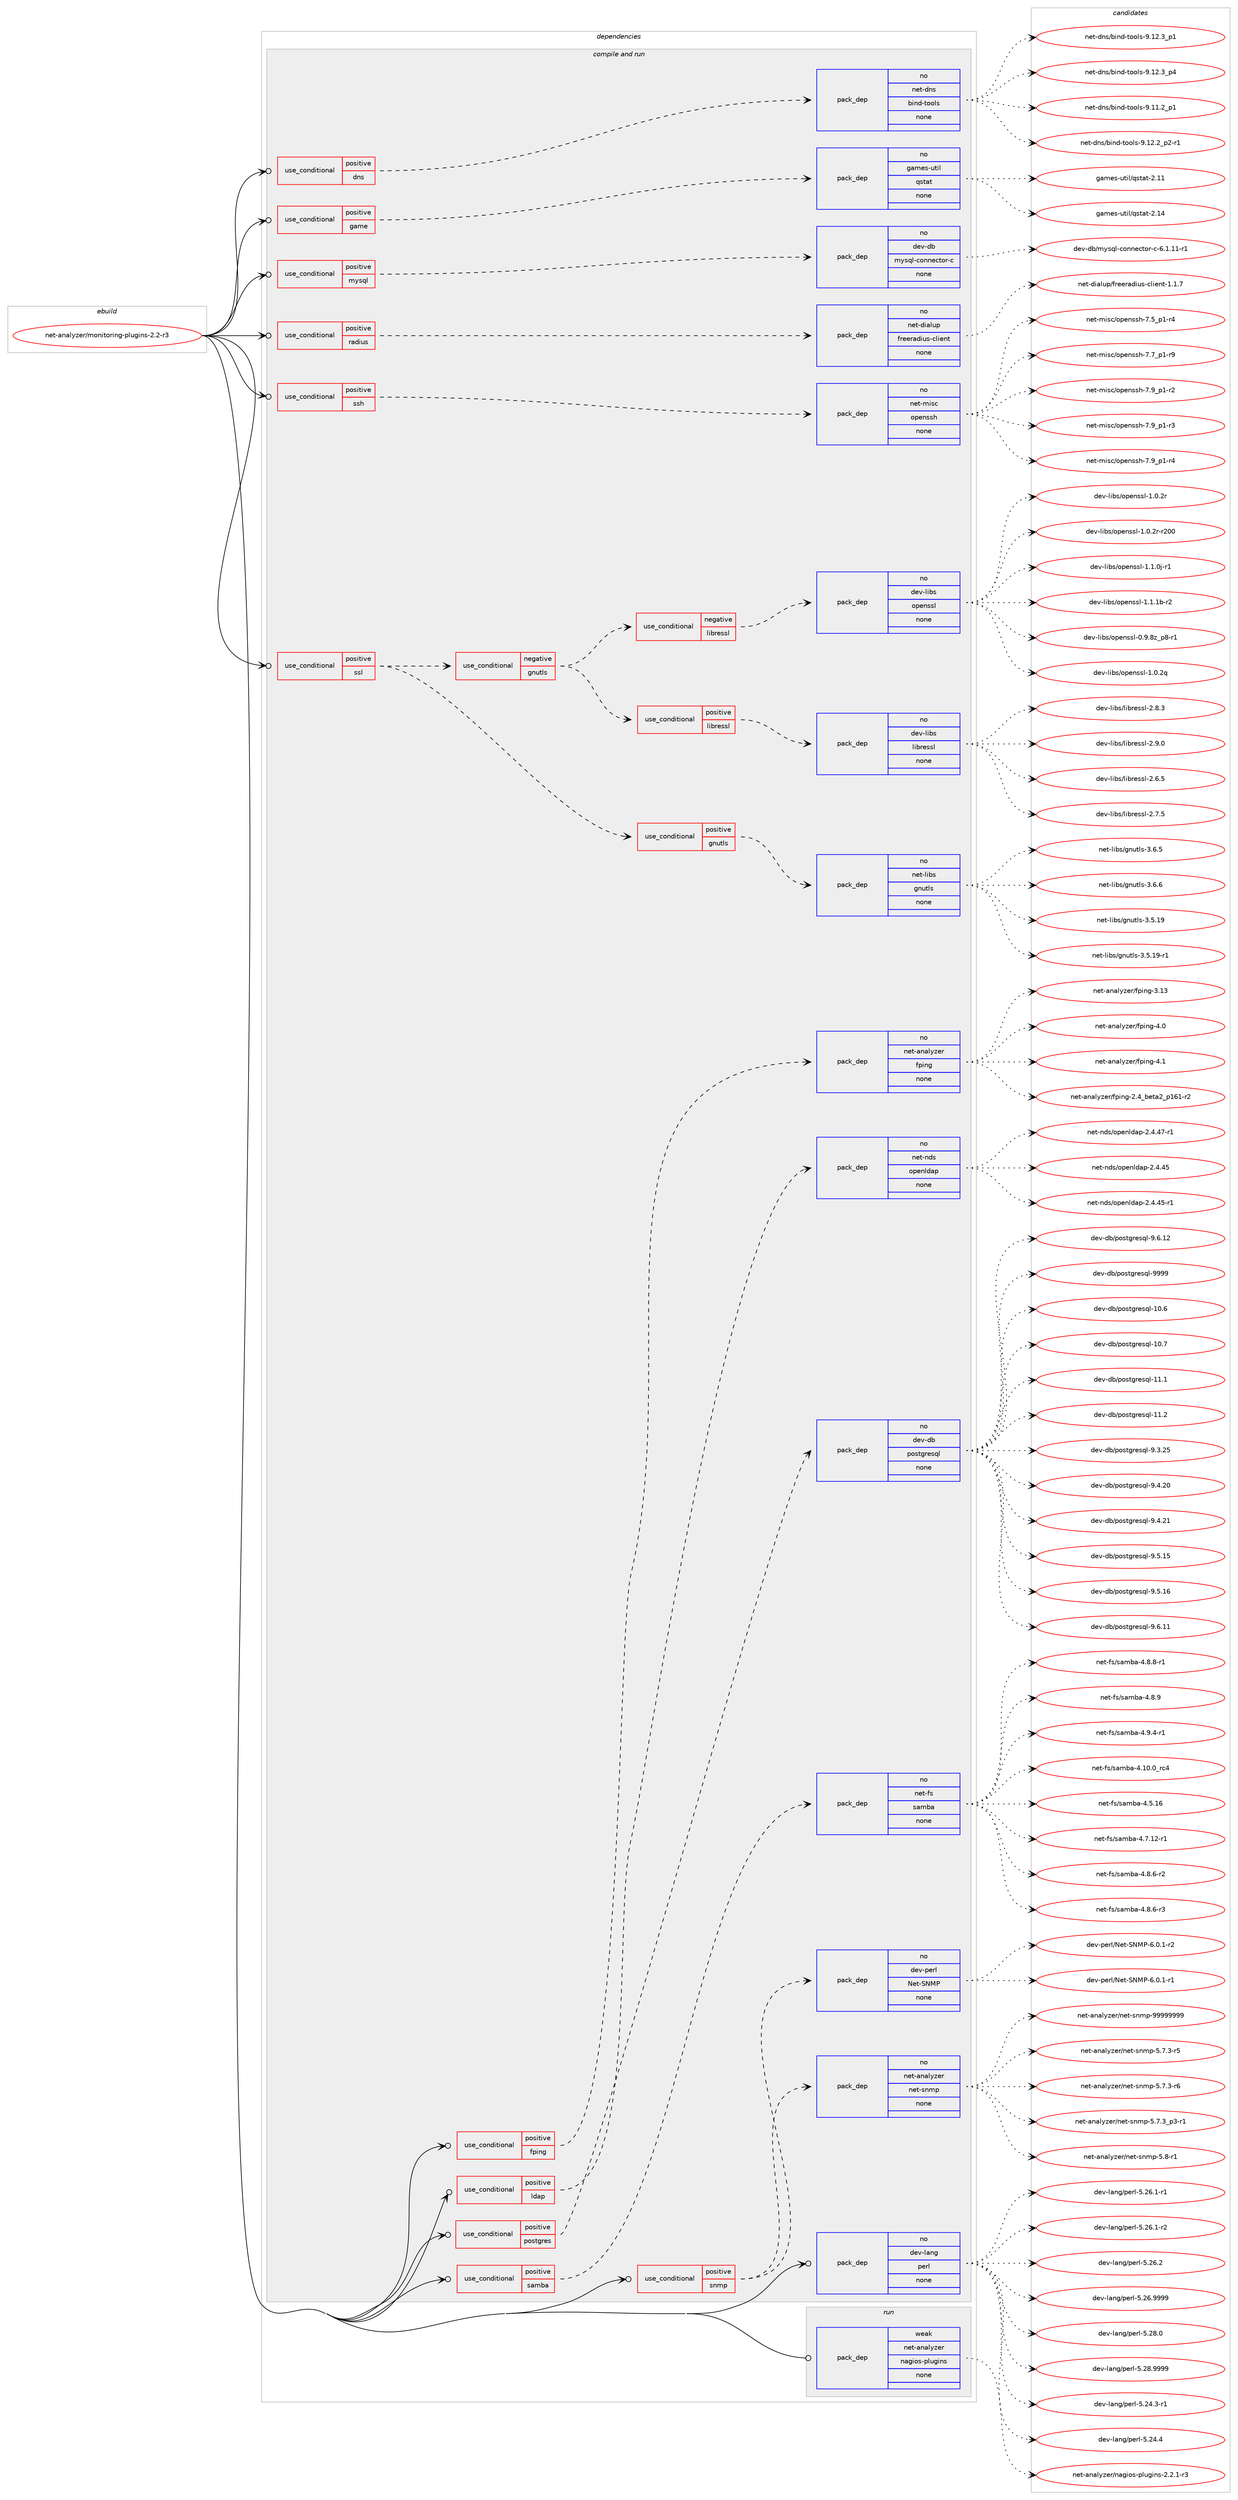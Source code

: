 digraph prolog {

# *************
# Graph options
# *************

newrank=true;
concentrate=true;
compound=true;
graph [rankdir=LR,fontname=Helvetica,fontsize=10,ranksep=1.5];#, ranksep=2.5, nodesep=0.2];
edge  [arrowhead=vee];
node  [fontname=Helvetica,fontsize=10];

# **********
# The ebuild
# **********

subgraph cluster_leftcol {
color=gray;
rank=same;
label=<<i>ebuild</i>>;
id [label="net-analyzer/monitoring-plugins-2.2-r3", color=red, width=4, href="../net-analyzer/monitoring-plugins-2.2-r3.svg"];
}

# ****************
# The dependencies
# ****************

subgraph cluster_midcol {
color=gray;
label=<<i>dependencies</i>>;
subgraph cluster_compile {
fillcolor="#eeeeee";
style=filled;
label=<<i>compile</i>>;
}
subgraph cluster_compileandrun {
fillcolor="#eeeeee";
style=filled;
label=<<i>compile and run</i>>;
subgraph cond441993 {
dependency1644341 [label=<<TABLE BORDER="0" CELLBORDER="1" CELLSPACING="0" CELLPADDING="4"><TR><TD ROWSPAN="3" CELLPADDING="10">use_conditional</TD></TR><TR><TD>positive</TD></TR><TR><TD>dns</TD></TR></TABLE>>, shape=none, color=red];
subgraph pack1175785 {
dependency1644342 [label=<<TABLE BORDER="0" CELLBORDER="1" CELLSPACING="0" CELLPADDING="4" WIDTH="220"><TR><TD ROWSPAN="6" CELLPADDING="30">pack_dep</TD></TR><TR><TD WIDTH="110">no</TD></TR><TR><TD>net-dns</TD></TR><TR><TD>bind-tools</TD></TR><TR><TD>none</TD></TR><TR><TD></TD></TR></TABLE>>, shape=none, color=blue];
}
dependency1644341:e -> dependency1644342:w [weight=20,style="dashed",arrowhead="vee"];
}
id:e -> dependency1644341:w [weight=20,style="solid",arrowhead="odotvee"];
subgraph cond441994 {
dependency1644343 [label=<<TABLE BORDER="0" CELLBORDER="1" CELLSPACING="0" CELLPADDING="4"><TR><TD ROWSPAN="3" CELLPADDING="10">use_conditional</TD></TR><TR><TD>positive</TD></TR><TR><TD>fping</TD></TR></TABLE>>, shape=none, color=red];
subgraph pack1175786 {
dependency1644344 [label=<<TABLE BORDER="0" CELLBORDER="1" CELLSPACING="0" CELLPADDING="4" WIDTH="220"><TR><TD ROWSPAN="6" CELLPADDING="30">pack_dep</TD></TR><TR><TD WIDTH="110">no</TD></TR><TR><TD>net-analyzer</TD></TR><TR><TD>fping</TD></TR><TR><TD>none</TD></TR><TR><TD></TD></TR></TABLE>>, shape=none, color=blue];
}
dependency1644343:e -> dependency1644344:w [weight=20,style="dashed",arrowhead="vee"];
}
id:e -> dependency1644343:w [weight=20,style="solid",arrowhead="odotvee"];
subgraph cond441995 {
dependency1644345 [label=<<TABLE BORDER="0" CELLBORDER="1" CELLSPACING="0" CELLPADDING="4"><TR><TD ROWSPAN="3" CELLPADDING="10">use_conditional</TD></TR><TR><TD>positive</TD></TR><TR><TD>game</TD></TR></TABLE>>, shape=none, color=red];
subgraph pack1175787 {
dependency1644346 [label=<<TABLE BORDER="0" CELLBORDER="1" CELLSPACING="0" CELLPADDING="4" WIDTH="220"><TR><TD ROWSPAN="6" CELLPADDING="30">pack_dep</TD></TR><TR><TD WIDTH="110">no</TD></TR><TR><TD>games-util</TD></TR><TR><TD>qstat</TD></TR><TR><TD>none</TD></TR><TR><TD></TD></TR></TABLE>>, shape=none, color=blue];
}
dependency1644345:e -> dependency1644346:w [weight=20,style="dashed",arrowhead="vee"];
}
id:e -> dependency1644345:w [weight=20,style="solid",arrowhead="odotvee"];
subgraph cond441996 {
dependency1644347 [label=<<TABLE BORDER="0" CELLBORDER="1" CELLSPACING="0" CELLPADDING="4"><TR><TD ROWSPAN="3" CELLPADDING="10">use_conditional</TD></TR><TR><TD>positive</TD></TR><TR><TD>ldap</TD></TR></TABLE>>, shape=none, color=red];
subgraph pack1175788 {
dependency1644348 [label=<<TABLE BORDER="0" CELLBORDER="1" CELLSPACING="0" CELLPADDING="4" WIDTH="220"><TR><TD ROWSPAN="6" CELLPADDING="30">pack_dep</TD></TR><TR><TD WIDTH="110">no</TD></TR><TR><TD>net-nds</TD></TR><TR><TD>openldap</TD></TR><TR><TD>none</TD></TR><TR><TD></TD></TR></TABLE>>, shape=none, color=blue];
}
dependency1644347:e -> dependency1644348:w [weight=20,style="dashed",arrowhead="vee"];
}
id:e -> dependency1644347:w [weight=20,style="solid",arrowhead="odotvee"];
subgraph cond441997 {
dependency1644349 [label=<<TABLE BORDER="0" CELLBORDER="1" CELLSPACING="0" CELLPADDING="4"><TR><TD ROWSPAN="3" CELLPADDING="10">use_conditional</TD></TR><TR><TD>positive</TD></TR><TR><TD>mysql</TD></TR></TABLE>>, shape=none, color=red];
subgraph pack1175789 {
dependency1644350 [label=<<TABLE BORDER="0" CELLBORDER="1" CELLSPACING="0" CELLPADDING="4" WIDTH="220"><TR><TD ROWSPAN="6" CELLPADDING="30">pack_dep</TD></TR><TR><TD WIDTH="110">no</TD></TR><TR><TD>dev-db</TD></TR><TR><TD>mysql-connector-c</TD></TR><TR><TD>none</TD></TR><TR><TD></TD></TR></TABLE>>, shape=none, color=blue];
}
dependency1644349:e -> dependency1644350:w [weight=20,style="dashed",arrowhead="vee"];
}
id:e -> dependency1644349:w [weight=20,style="solid",arrowhead="odotvee"];
subgraph cond441998 {
dependency1644351 [label=<<TABLE BORDER="0" CELLBORDER="1" CELLSPACING="0" CELLPADDING="4"><TR><TD ROWSPAN="3" CELLPADDING="10">use_conditional</TD></TR><TR><TD>positive</TD></TR><TR><TD>postgres</TD></TR></TABLE>>, shape=none, color=red];
subgraph pack1175790 {
dependency1644352 [label=<<TABLE BORDER="0" CELLBORDER="1" CELLSPACING="0" CELLPADDING="4" WIDTH="220"><TR><TD ROWSPAN="6" CELLPADDING="30">pack_dep</TD></TR><TR><TD WIDTH="110">no</TD></TR><TR><TD>dev-db</TD></TR><TR><TD>postgresql</TD></TR><TR><TD>none</TD></TR><TR><TD></TD></TR></TABLE>>, shape=none, color=blue];
}
dependency1644351:e -> dependency1644352:w [weight=20,style="dashed",arrowhead="vee"];
}
id:e -> dependency1644351:w [weight=20,style="solid",arrowhead="odotvee"];
subgraph cond441999 {
dependency1644353 [label=<<TABLE BORDER="0" CELLBORDER="1" CELLSPACING="0" CELLPADDING="4"><TR><TD ROWSPAN="3" CELLPADDING="10">use_conditional</TD></TR><TR><TD>positive</TD></TR><TR><TD>radius</TD></TR></TABLE>>, shape=none, color=red];
subgraph pack1175791 {
dependency1644354 [label=<<TABLE BORDER="0" CELLBORDER="1" CELLSPACING="0" CELLPADDING="4" WIDTH="220"><TR><TD ROWSPAN="6" CELLPADDING="30">pack_dep</TD></TR><TR><TD WIDTH="110">no</TD></TR><TR><TD>net-dialup</TD></TR><TR><TD>freeradius-client</TD></TR><TR><TD>none</TD></TR><TR><TD></TD></TR></TABLE>>, shape=none, color=blue];
}
dependency1644353:e -> dependency1644354:w [weight=20,style="dashed",arrowhead="vee"];
}
id:e -> dependency1644353:w [weight=20,style="solid",arrowhead="odotvee"];
subgraph cond442000 {
dependency1644355 [label=<<TABLE BORDER="0" CELLBORDER="1" CELLSPACING="0" CELLPADDING="4"><TR><TD ROWSPAN="3" CELLPADDING="10">use_conditional</TD></TR><TR><TD>positive</TD></TR><TR><TD>samba</TD></TR></TABLE>>, shape=none, color=red];
subgraph pack1175792 {
dependency1644356 [label=<<TABLE BORDER="0" CELLBORDER="1" CELLSPACING="0" CELLPADDING="4" WIDTH="220"><TR><TD ROWSPAN="6" CELLPADDING="30">pack_dep</TD></TR><TR><TD WIDTH="110">no</TD></TR><TR><TD>net-fs</TD></TR><TR><TD>samba</TD></TR><TR><TD>none</TD></TR><TR><TD></TD></TR></TABLE>>, shape=none, color=blue];
}
dependency1644355:e -> dependency1644356:w [weight=20,style="dashed",arrowhead="vee"];
}
id:e -> dependency1644355:w [weight=20,style="solid",arrowhead="odotvee"];
subgraph cond442001 {
dependency1644357 [label=<<TABLE BORDER="0" CELLBORDER="1" CELLSPACING="0" CELLPADDING="4"><TR><TD ROWSPAN="3" CELLPADDING="10">use_conditional</TD></TR><TR><TD>positive</TD></TR><TR><TD>snmp</TD></TR></TABLE>>, shape=none, color=red];
subgraph pack1175793 {
dependency1644358 [label=<<TABLE BORDER="0" CELLBORDER="1" CELLSPACING="0" CELLPADDING="4" WIDTH="220"><TR><TD ROWSPAN="6" CELLPADDING="30">pack_dep</TD></TR><TR><TD WIDTH="110">no</TD></TR><TR><TD>dev-perl</TD></TR><TR><TD>Net-SNMP</TD></TR><TR><TD>none</TD></TR><TR><TD></TD></TR></TABLE>>, shape=none, color=blue];
}
dependency1644357:e -> dependency1644358:w [weight=20,style="dashed",arrowhead="vee"];
subgraph pack1175794 {
dependency1644359 [label=<<TABLE BORDER="0" CELLBORDER="1" CELLSPACING="0" CELLPADDING="4" WIDTH="220"><TR><TD ROWSPAN="6" CELLPADDING="30">pack_dep</TD></TR><TR><TD WIDTH="110">no</TD></TR><TR><TD>net-analyzer</TD></TR><TR><TD>net-snmp</TD></TR><TR><TD>none</TD></TR><TR><TD></TD></TR></TABLE>>, shape=none, color=blue];
}
dependency1644357:e -> dependency1644359:w [weight=20,style="dashed",arrowhead="vee"];
}
id:e -> dependency1644357:w [weight=20,style="solid",arrowhead="odotvee"];
subgraph cond442002 {
dependency1644360 [label=<<TABLE BORDER="0" CELLBORDER="1" CELLSPACING="0" CELLPADDING="4"><TR><TD ROWSPAN="3" CELLPADDING="10">use_conditional</TD></TR><TR><TD>positive</TD></TR><TR><TD>ssh</TD></TR></TABLE>>, shape=none, color=red];
subgraph pack1175795 {
dependency1644361 [label=<<TABLE BORDER="0" CELLBORDER="1" CELLSPACING="0" CELLPADDING="4" WIDTH="220"><TR><TD ROWSPAN="6" CELLPADDING="30">pack_dep</TD></TR><TR><TD WIDTH="110">no</TD></TR><TR><TD>net-misc</TD></TR><TR><TD>openssh</TD></TR><TR><TD>none</TD></TR><TR><TD></TD></TR></TABLE>>, shape=none, color=blue];
}
dependency1644360:e -> dependency1644361:w [weight=20,style="dashed",arrowhead="vee"];
}
id:e -> dependency1644360:w [weight=20,style="solid",arrowhead="odotvee"];
subgraph cond442003 {
dependency1644362 [label=<<TABLE BORDER="0" CELLBORDER="1" CELLSPACING="0" CELLPADDING="4"><TR><TD ROWSPAN="3" CELLPADDING="10">use_conditional</TD></TR><TR><TD>positive</TD></TR><TR><TD>ssl</TD></TR></TABLE>>, shape=none, color=red];
subgraph cond442004 {
dependency1644363 [label=<<TABLE BORDER="0" CELLBORDER="1" CELLSPACING="0" CELLPADDING="4"><TR><TD ROWSPAN="3" CELLPADDING="10">use_conditional</TD></TR><TR><TD>negative</TD></TR><TR><TD>gnutls</TD></TR></TABLE>>, shape=none, color=red];
subgraph cond442005 {
dependency1644364 [label=<<TABLE BORDER="0" CELLBORDER="1" CELLSPACING="0" CELLPADDING="4"><TR><TD ROWSPAN="3" CELLPADDING="10">use_conditional</TD></TR><TR><TD>negative</TD></TR><TR><TD>libressl</TD></TR></TABLE>>, shape=none, color=red];
subgraph pack1175796 {
dependency1644365 [label=<<TABLE BORDER="0" CELLBORDER="1" CELLSPACING="0" CELLPADDING="4" WIDTH="220"><TR><TD ROWSPAN="6" CELLPADDING="30">pack_dep</TD></TR><TR><TD WIDTH="110">no</TD></TR><TR><TD>dev-libs</TD></TR><TR><TD>openssl</TD></TR><TR><TD>none</TD></TR><TR><TD></TD></TR></TABLE>>, shape=none, color=blue];
}
dependency1644364:e -> dependency1644365:w [weight=20,style="dashed",arrowhead="vee"];
}
dependency1644363:e -> dependency1644364:w [weight=20,style="dashed",arrowhead="vee"];
subgraph cond442006 {
dependency1644366 [label=<<TABLE BORDER="0" CELLBORDER="1" CELLSPACING="0" CELLPADDING="4"><TR><TD ROWSPAN="3" CELLPADDING="10">use_conditional</TD></TR><TR><TD>positive</TD></TR><TR><TD>libressl</TD></TR></TABLE>>, shape=none, color=red];
subgraph pack1175797 {
dependency1644367 [label=<<TABLE BORDER="0" CELLBORDER="1" CELLSPACING="0" CELLPADDING="4" WIDTH="220"><TR><TD ROWSPAN="6" CELLPADDING="30">pack_dep</TD></TR><TR><TD WIDTH="110">no</TD></TR><TR><TD>dev-libs</TD></TR><TR><TD>libressl</TD></TR><TR><TD>none</TD></TR><TR><TD></TD></TR></TABLE>>, shape=none, color=blue];
}
dependency1644366:e -> dependency1644367:w [weight=20,style="dashed",arrowhead="vee"];
}
dependency1644363:e -> dependency1644366:w [weight=20,style="dashed",arrowhead="vee"];
}
dependency1644362:e -> dependency1644363:w [weight=20,style="dashed",arrowhead="vee"];
subgraph cond442007 {
dependency1644368 [label=<<TABLE BORDER="0" CELLBORDER="1" CELLSPACING="0" CELLPADDING="4"><TR><TD ROWSPAN="3" CELLPADDING="10">use_conditional</TD></TR><TR><TD>positive</TD></TR><TR><TD>gnutls</TD></TR></TABLE>>, shape=none, color=red];
subgraph pack1175798 {
dependency1644369 [label=<<TABLE BORDER="0" CELLBORDER="1" CELLSPACING="0" CELLPADDING="4" WIDTH="220"><TR><TD ROWSPAN="6" CELLPADDING="30">pack_dep</TD></TR><TR><TD WIDTH="110">no</TD></TR><TR><TD>net-libs</TD></TR><TR><TD>gnutls</TD></TR><TR><TD>none</TD></TR><TR><TD></TD></TR></TABLE>>, shape=none, color=blue];
}
dependency1644368:e -> dependency1644369:w [weight=20,style="dashed",arrowhead="vee"];
}
dependency1644362:e -> dependency1644368:w [weight=20,style="dashed",arrowhead="vee"];
}
id:e -> dependency1644362:w [weight=20,style="solid",arrowhead="odotvee"];
subgraph pack1175799 {
dependency1644370 [label=<<TABLE BORDER="0" CELLBORDER="1" CELLSPACING="0" CELLPADDING="4" WIDTH="220"><TR><TD ROWSPAN="6" CELLPADDING="30">pack_dep</TD></TR><TR><TD WIDTH="110">no</TD></TR><TR><TD>dev-lang</TD></TR><TR><TD>perl</TD></TR><TR><TD>none</TD></TR><TR><TD></TD></TR></TABLE>>, shape=none, color=blue];
}
id:e -> dependency1644370:w [weight=20,style="solid",arrowhead="odotvee"];
}
subgraph cluster_run {
fillcolor="#eeeeee";
style=filled;
label=<<i>run</i>>;
subgraph pack1175800 {
dependency1644371 [label=<<TABLE BORDER="0" CELLBORDER="1" CELLSPACING="0" CELLPADDING="4" WIDTH="220"><TR><TD ROWSPAN="6" CELLPADDING="30">pack_dep</TD></TR><TR><TD WIDTH="110">weak</TD></TR><TR><TD>net-analyzer</TD></TR><TR><TD>nagios-plugins</TD></TR><TR><TD>none</TD></TR><TR><TD></TD></TR></TABLE>>, shape=none, color=blue];
}
id:e -> dependency1644371:w [weight=20,style="solid",arrowhead="odot"];
}
}

# **************
# The candidates
# **************

subgraph cluster_choices {
rank=same;
color=gray;
label=<<i>candidates</i>>;

subgraph choice1175785 {
color=black;
nodesep=1;
choice11010111645100110115479810511010045116111111108115455746494946509511249 [label="net-dns/bind-tools-9.11.2_p1", color=red, width=4,href="../net-dns/bind-tools-9.11.2_p1.svg"];
choice110101116451001101154798105110100451161111111081154557464950465095112504511449 [label="net-dns/bind-tools-9.12.2_p2-r1", color=red, width=4,href="../net-dns/bind-tools-9.12.2_p2-r1.svg"];
choice11010111645100110115479810511010045116111111108115455746495046519511249 [label="net-dns/bind-tools-9.12.3_p1", color=red, width=4,href="../net-dns/bind-tools-9.12.3_p1.svg"];
choice11010111645100110115479810511010045116111111108115455746495046519511252 [label="net-dns/bind-tools-9.12.3_p4", color=red, width=4,href="../net-dns/bind-tools-9.12.3_p4.svg"];
dependency1644342:e -> choice11010111645100110115479810511010045116111111108115455746494946509511249:w [style=dotted,weight="100"];
dependency1644342:e -> choice110101116451001101154798105110100451161111111081154557464950465095112504511449:w [style=dotted,weight="100"];
dependency1644342:e -> choice11010111645100110115479810511010045116111111108115455746495046519511249:w [style=dotted,weight="100"];
dependency1644342:e -> choice11010111645100110115479810511010045116111111108115455746495046519511252:w [style=dotted,weight="100"];
}
subgraph choice1175786 {
color=black;
nodesep=1;
choice110101116459711097108121122101114471021121051101034550465295981011169750951124954494511450 [label="net-analyzer/fping-2.4_beta2_p161-r2", color=red, width=4,href="../net-analyzer/fping-2.4_beta2_p161-r2.svg"];
choice110101116459711097108121122101114471021121051101034551464951 [label="net-analyzer/fping-3.13", color=red, width=4,href="../net-analyzer/fping-3.13.svg"];
choice1101011164597110971081211221011144710211210511010345524648 [label="net-analyzer/fping-4.0", color=red, width=4,href="../net-analyzer/fping-4.0.svg"];
choice1101011164597110971081211221011144710211210511010345524649 [label="net-analyzer/fping-4.1", color=red, width=4,href="../net-analyzer/fping-4.1.svg"];
dependency1644344:e -> choice110101116459711097108121122101114471021121051101034550465295981011169750951124954494511450:w [style=dotted,weight="100"];
dependency1644344:e -> choice110101116459711097108121122101114471021121051101034551464951:w [style=dotted,weight="100"];
dependency1644344:e -> choice1101011164597110971081211221011144710211210511010345524648:w [style=dotted,weight="100"];
dependency1644344:e -> choice1101011164597110971081211221011144710211210511010345524649:w [style=dotted,weight="100"];
}
subgraph choice1175787 {
color=black;
nodesep=1;
choice103971091011154511711610510847113115116971164550464949 [label="games-util/qstat-2.11", color=red, width=4,href="../games-util/qstat-2.11.svg"];
choice103971091011154511711610510847113115116971164550464952 [label="games-util/qstat-2.14", color=red, width=4,href="../games-util/qstat-2.14.svg"];
dependency1644346:e -> choice103971091011154511711610510847113115116971164550464949:w [style=dotted,weight="100"];
dependency1644346:e -> choice103971091011154511711610510847113115116971164550464952:w [style=dotted,weight="100"];
}
subgraph choice1175788 {
color=black;
nodesep=1;
choice11010111645110100115471111121011101081009711245504652465253 [label="net-nds/openldap-2.4.45", color=red, width=4,href="../net-nds/openldap-2.4.45.svg"];
choice110101116451101001154711111210111010810097112455046524652534511449 [label="net-nds/openldap-2.4.45-r1", color=red, width=4,href="../net-nds/openldap-2.4.45-r1.svg"];
choice110101116451101001154711111210111010810097112455046524652554511449 [label="net-nds/openldap-2.4.47-r1", color=red, width=4,href="../net-nds/openldap-2.4.47-r1.svg"];
dependency1644348:e -> choice11010111645110100115471111121011101081009711245504652465253:w [style=dotted,weight="100"];
dependency1644348:e -> choice110101116451101001154711111210111010810097112455046524652534511449:w [style=dotted,weight="100"];
dependency1644348:e -> choice110101116451101001154711111210111010810097112455046524652554511449:w [style=dotted,weight="100"];
}
subgraph choice1175789 {
color=black;
nodesep=1;
choice1001011184510098471091211151131084599111110110101991161111144599455446494649494511449 [label="dev-db/mysql-connector-c-6.1.11-r1", color=red, width=4,href="../dev-db/mysql-connector-c-6.1.11-r1.svg"];
dependency1644350:e -> choice1001011184510098471091211151131084599111110110101991161111144599455446494649494511449:w [style=dotted,weight="100"];
}
subgraph choice1175790 {
color=black;
nodesep=1;
choice1001011184510098471121111151161031141011151131084549484654 [label="dev-db/postgresql-10.6", color=red, width=4,href="../dev-db/postgresql-10.6.svg"];
choice1001011184510098471121111151161031141011151131084549484655 [label="dev-db/postgresql-10.7", color=red, width=4,href="../dev-db/postgresql-10.7.svg"];
choice1001011184510098471121111151161031141011151131084549494649 [label="dev-db/postgresql-11.1", color=red, width=4,href="../dev-db/postgresql-11.1.svg"];
choice1001011184510098471121111151161031141011151131084549494650 [label="dev-db/postgresql-11.2", color=red, width=4,href="../dev-db/postgresql-11.2.svg"];
choice10010111845100984711211111511610311410111511310845574651465053 [label="dev-db/postgresql-9.3.25", color=red, width=4,href="../dev-db/postgresql-9.3.25.svg"];
choice10010111845100984711211111511610311410111511310845574652465048 [label="dev-db/postgresql-9.4.20", color=red, width=4,href="../dev-db/postgresql-9.4.20.svg"];
choice10010111845100984711211111511610311410111511310845574652465049 [label="dev-db/postgresql-9.4.21", color=red, width=4,href="../dev-db/postgresql-9.4.21.svg"];
choice10010111845100984711211111511610311410111511310845574653464953 [label="dev-db/postgresql-9.5.15", color=red, width=4,href="../dev-db/postgresql-9.5.15.svg"];
choice10010111845100984711211111511610311410111511310845574653464954 [label="dev-db/postgresql-9.5.16", color=red, width=4,href="../dev-db/postgresql-9.5.16.svg"];
choice10010111845100984711211111511610311410111511310845574654464949 [label="dev-db/postgresql-9.6.11", color=red, width=4,href="../dev-db/postgresql-9.6.11.svg"];
choice10010111845100984711211111511610311410111511310845574654464950 [label="dev-db/postgresql-9.6.12", color=red, width=4,href="../dev-db/postgresql-9.6.12.svg"];
choice1001011184510098471121111151161031141011151131084557575757 [label="dev-db/postgresql-9999", color=red, width=4,href="../dev-db/postgresql-9999.svg"];
dependency1644352:e -> choice1001011184510098471121111151161031141011151131084549484654:w [style=dotted,weight="100"];
dependency1644352:e -> choice1001011184510098471121111151161031141011151131084549484655:w [style=dotted,weight="100"];
dependency1644352:e -> choice1001011184510098471121111151161031141011151131084549494649:w [style=dotted,weight="100"];
dependency1644352:e -> choice1001011184510098471121111151161031141011151131084549494650:w [style=dotted,weight="100"];
dependency1644352:e -> choice10010111845100984711211111511610311410111511310845574651465053:w [style=dotted,weight="100"];
dependency1644352:e -> choice10010111845100984711211111511610311410111511310845574652465048:w [style=dotted,weight="100"];
dependency1644352:e -> choice10010111845100984711211111511610311410111511310845574652465049:w [style=dotted,weight="100"];
dependency1644352:e -> choice10010111845100984711211111511610311410111511310845574653464953:w [style=dotted,weight="100"];
dependency1644352:e -> choice10010111845100984711211111511610311410111511310845574653464954:w [style=dotted,weight="100"];
dependency1644352:e -> choice10010111845100984711211111511610311410111511310845574654464949:w [style=dotted,weight="100"];
dependency1644352:e -> choice10010111845100984711211111511610311410111511310845574654464950:w [style=dotted,weight="100"];
dependency1644352:e -> choice1001011184510098471121111151161031141011151131084557575757:w [style=dotted,weight="100"];
}
subgraph choice1175791 {
color=black;
nodesep=1;
choice110101116451001059710811711247102114101101114971001051171154599108105101110116454946494655 [label="net-dialup/freeradius-client-1.1.7", color=red, width=4,href="../net-dialup/freeradius-client-1.1.7.svg"];
dependency1644354:e -> choice110101116451001059710811711247102114101101114971001051171154599108105101110116454946494655:w [style=dotted,weight="100"];
}
subgraph choice1175792 {
color=black;
nodesep=1;
choice110101116451021154711597109989745524649484648951149952 [label="net-fs/samba-4.10.0_rc4", color=red, width=4,href="../net-fs/samba-4.10.0_rc4.svg"];
choice110101116451021154711597109989745524653464954 [label="net-fs/samba-4.5.16", color=red, width=4,href="../net-fs/samba-4.5.16.svg"];
choice1101011164510211547115971099897455246554649504511449 [label="net-fs/samba-4.7.12-r1", color=red, width=4,href="../net-fs/samba-4.7.12-r1.svg"];
choice11010111645102115471159710998974552465646544511450 [label="net-fs/samba-4.8.6-r2", color=red, width=4,href="../net-fs/samba-4.8.6-r2.svg"];
choice11010111645102115471159710998974552465646544511451 [label="net-fs/samba-4.8.6-r3", color=red, width=4,href="../net-fs/samba-4.8.6-r3.svg"];
choice11010111645102115471159710998974552465646564511449 [label="net-fs/samba-4.8.8-r1", color=red, width=4,href="../net-fs/samba-4.8.8-r1.svg"];
choice1101011164510211547115971099897455246564657 [label="net-fs/samba-4.8.9", color=red, width=4,href="../net-fs/samba-4.8.9.svg"];
choice11010111645102115471159710998974552465746524511449 [label="net-fs/samba-4.9.4-r1", color=red, width=4,href="../net-fs/samba-4.9.4-r1.svg"];
dependency1644356:e -> choice110101116451021154711597109989745524649484648951149952:w [style=dotted,weight="100"];
dependency1644356:e -> choice110101116451021154711597109989745524653464954:w [style=dotted,weight="100"];
dependency1644356:e -> choice1101011164510211547115971099897455246554649504511449:w [style=dotted,weight="100"];
dependency1644356:e -> choice11010111645102115471159710998974552465646544511450:w [style=dotted,weight="100"];
dependency1644356:e -> choice11010111645102115471159710998974552465646544511451:w [style=dotted,weight="100"];
dependency1644356:e -> choice11010111645102115471159710998974552465646564511449:w [style=dotted,weight="100"];
dependency1644356:e -> choice1101011164510211547115971099897455246564657:w [style=dotted,weight="100"];
dependency1644356:e -> choice11010111645102115471159710998974552465746524511449:w [style=dotted,weight="100"];
}
subgraph choice1175793 {
color=black;
nodesep=1;
choice10010111845112101114108477810111645837877804554464846494511449 [label="dev-perl/Net-SNMP-6.0.1-r1", color=red, width=4,href="../dev-perl/Net-SNMP-6.0.1-r1.svg"];
choice10010111845112101114108477810111645837877804554464846494511450 [label="dev-perl/Net-SNMP-6.0.1-r2", color=red, width=4,href="../dev-perl/Net-SNMP-6.0.1-r2.svg"];
dependency1644358:e -> choice10010111845112101114108477810111645837877804554464846494511449:w [style=dotted,weight="100"];
dependency1644358:e -> choice10010111845112101114108477810111645837877804554464846494511450:w [style=dotted,weight="100"];
}
subgraph choice1175794 {
color=black;
nodesep=1;
choice11010111645971109710812112210111447110101116451151101091124553465546514511453 [label="net-analyzer/net-snmp-5.7.3-r5", color=red, width=4,href="../net-analyzer/net-snmp-5.7.3-r5.svg"];
choice11010111645971109710812112210111447110101116451151101091124553465546514511454 [label="net-analyzer/net-snmp-5.7.3-r6", color=red, width=4,href="../net-analyzer/net-snmp-5.7.3-r6.svg"];
choice110101116459711097108121122101114471101011164511511010911245534655465195112514511449 [label="net-analyzer/net-snmp-5.7.3_p3-r1", color=red, width=4,href="../net-analyzer/net-snmp-5.7.3_p3-r1.svg"];
choice1101011164597110971081211221011144711010111645115110109112455346564511449 [label="net-analyzer/net-snmp-5.8-r1", color=red, width=4,href="../net-analyzer/net-snmp-5.8-r1.svg"];
choice1101011164597110971081211221011144711010111645115110109112455757575757575757 [label="net-analyzer/net-snmp-99999999", color=red, width=4,href="../net-analyzer/net-snmp-99999999.svg"];
dependency1644359:e -> choice11010111645971109710812112210111447110101116451151101091124553465546514511453:w [style=dotted,weight="100"];
dependency1644359:e -> choice11010111645971109710812112210111447110101116451151101091124553465546514511454:w [style=dotted,weight="100"];
dependency1644359:e -> choice110101116459711097108121122101114471101011164511511010911245534655465195112514511449:w [style=dotted,weight="100"];
dependency1644359:e -> choice1101011164597110971081211221011144711010111645115110109112455346564511449:w [style=dotted,weight="100"];
dependency1644359:e -> choice1101011164597110971081211221011144711010111645115110109112455757575757575757:w [style=dotted,weight="100"];
}
subgraph choice1175795 {
color=black;
nodesep=1;
choice1101011164510910511599471111121011101151151044555465395112494511452 [label="net-misc/openssh-7.5_p1-r4", color=red, width=4,href="../net-misc/openssh-7.5_p1-r4.svg"];
choice1101011164510910511599471111121011101151151044555465595112494511457 [label="net-misc/openssh-7.7_p1-r9", color=red, width=4,href="../net-misc/openssh-7.7_p1-r9.svg"];
choice1101011164510910511599471111121011101151151044555465795112494511450 [label="net-misc/openssh-7.9_p1-r2", color=red, width=4,href="../net-misc/openssh-7.9_p1-r2.svg"];
choice1101011164510910511599471111121011101151151044555465795112494511451 [label="net-misc/openssh-7.9_p1-r3", color=red, width=4,href="../net-misc/openssh-7.9_p1-r3.svg"];
choice1101011164510910511599471111121011101151151044555465795112494511452 [label="net-misc/openssh-7.9_p1-r4", color=red, width=4,href="../net-misc/openssh-7.9_p1-r4.svg"];
dependency1644361:e -> choice1101011164510910511599471111121011101151151044555465395112494511452:w [style=dotted,weight="100"];
dependency1644361:e -> choice1101011164510910511599471111121011101151151044555465595112494511457:w [style=dotted,weight="100"];
dependency1644361:e -> choice1101011164510910511599471111121011101151151044555465795112494511450:w [style=dotted,weight="100"];
dependency1644361:e -> choice1101011164510910511599471111121011101151151044555465795112494511451:w [style=dotted,weight="100"];
dependency1644361:e -> choice1101011164510910511599471111121011101151151044555465795112494511452:w [style=dotted,weight="100"];
}
subgraph choice1175796 {
color=black;
nodesep=1;
choice10010111845108105981154711111210111011511510845484657465612295112564511449 [label="dev-libs/openssl-0.9.8z_p8-r1", color=red, width=4,href="../dev-libs/openssl-0.9.8z_p8-r1.svg"];
choice100101118451081059811547111112101110115115108454946484650113 [label="dev-libs/openssl-1.0.2q", color=red, width=4,href="../dev-libs/openssl-1.0.2q.svg"];
choice100101118451081059811547111112101110115115108454946484650114 [label="dev-libs/openssl-1.0.2r", color=red, width=4,href="../dev-libs/openssl-1.0.2r.svg"];
choice10010111845108105981154711111210111011511510845494648465011445114504848 [label="dev-libs/openssl-1.0.2r-r200", color=red, width=4,href="../dev-libs/openssl-1.0.2r-r200.svg"];
choice1001011184510810598115471111121011101151151084549464946481064511449 [label="dev-libs/openssl-1.1.0j-r1", color=red, width=4,href="../dev-libs/openssl-1.1.0j-r1.svg"];
choice100101118451081059811547111112101110115115108454946494649984511450 [label="dev-libs/openssl-1.1.1b-r2", color=red, width=4,href="../dev-libs/openssl-1.1.1b-r2.svg"];
dependency1644365:e -> choice10010111845108105981154711111210111011511510845484657465612295112564511449:w [style=dotted,weight="100"];
dependency1644365:e -> choice100101118451081059811547111112101110115115108454946484650113:w [style=dotted,weight="100"];
dependency1644365:e -> choice100101118451081059811547111112101110115115108454946484650114:w [style=dotted,weight="100"];
dependency1644365:e -> choice10010111845108105981154711111210111011511510845494648465011445114504848:w [style=dotted,weight="100"];
dependency1644365:e -> choice1001011184510810598115471111121011101151151084549464946481064511449:w [style=dotted,weight="100"];
dependency1644365:e -> choice100101118451081059811547111112101110115115108454946494649984511450:w [style=dotted,weight="100"];
}
subgraph choice1175797 {
color=black;
nodesep=1;
choice10010111845108105981154710810598114101115115108455046544653 [label="dev-libs/libressl-2.6.5", color=red, width=4,href="../dev-libs/libressl-2.6.5.svg"];
choice10010111845108105981154710810598114101115115108455046554653 [label="dev-libs/libressl-2.7.5", color=red, width=4,href="../dev-libs/libressl-2.7.5.svg"];
choice10010111845108105981154710810598114101115115108455046564651 [label="dev-libs/libressl-2.8.3", color=red, width=4,href="../dev-libs/libressl-2.8.3.svg"];
choice10010111845108105981154710810598114101115115108455046574648 [label="dev-libs/libressl-2.9.0", color=red, width=4,href="../dev-libs/libressl-2.9.0.svg"];
dependency1644367:e -> choice10010111845108105981154710810598114101115115108455046544653:w [style=dotted,weight="100"];
dependency1644367:e -> choice10010111845108105981154710810598114101115115108455046554653:w [style=dotted,weight="100"];
dependency1644367:e -> choice10010111845108105981154710810598114101115115108455046564651:w [style=dotted,weight="100"];
dependency1644367:e -> choice10010111845108105981154710810598114101115115108455046574648:w [style=dotted,weight="100"];
}
subgraph choice1175798 {
color=black;
nodesep=1;
choice11010111645108105981154710311011711610811545514653464957 [label="net-libs/gnutls-3.5.19", color=red, width=4,href="../net-libs/gnutls-3.5.19.svg"];
choice110101116451081059811547103110117116108115455146534649574511449 [label="net-libs/gnutls-3.5.19-r1", color=red, width=4,href="../net-libs/gnutls-3.5.19-r1.svg"];
choice110101116451081059811547103110117116108115455146544653 [label="net-libs/gnutls-3.6.5", color=red, width=4,href="../net-libs/gnutls-3.6.5.svg"];
choice110101116451081059811547103110117116108115455146544654 [label="net-libs/gnutls-3.6.6", color=red, width=4,href="../net-libs/gnutls-3.6.6.svg"];
dependency1644369:e -> choice11010111645108105981154710311011711610811545514653464957:w [style=dotted,weight="100"];
dependency1644369:e -> choice110101116451081059811547103110117116108115455146534649574511449:w [style=dotted,weight="100"];
dependency1644369:e -> choice110101116451081059811547103110117116108115455146544653:w [style=dotted,weight="100"];
dependency1644369:e -> choice110101116451081059811547103110117116108115455146544654:w [style=dotted,weight="100"];
}
subgraph choice1175799 {
color=black;
nodesep=1;
choice100101118451089711010347112101114108455346505246514511449 [label="dev-lang/perl-5.24.3-r1", color=red, width=4,href="../dev-lang/perl-5.24.3-r1.svg"];
choice10010111845108971101034711210111410845534650524652 [label="dev-lang/perl-5.24.4", color=red, width=4,href="../dev-lang/perl-5.24.4.svg"];
choice100101118451089711010347112101114108455346505446494511449 [label="dev-lang/perl-5.26.1-r1", color=red, width=4,href="../dev-lang/perl-5.26.1-r1.svg"];
choice100101118451089711010347112101114108455346505446494511450 [label="dev-lang/perl-5.26.1-r2", color=red, width=4,href="../dev-lang/perl-5.26.1-r2.svg"];
choice10010111845108971101034711210111410845534650544650 [label="dev-lang/perl-5.26.2", color=red, width=4,href="../dev-lang/perl-5.26.2.svg"];
choice10010111845108971101034711210111410845534650544657575757 [label="dev-lang/perl-5.26.9999", color=red, width=4,href="../dev-lang/perl-5.26.9999.svg"];
choice10010111845108971101034711210111410845534650564648 [label="dev-lang/perl-5.28.0", color=red, width=4,href="../dev-lang/perl-5.28.0.svg"];
choice10010111845108971101034711210111410845534650564657575757 [label="dev-lang/perl-5.28.9999", color=red, width=4,href="../dev-lang/perl-5.28.9999.svg"];
dependency1644370:e -> choice100101118451089711010347112101114108455346505246514511449:w [style=dotted,weight="100"];
dependency1644370:e -> choice10010111845108971101034711210111410845534650524652:w [style=dotted,weight="100"];
dependency1644370:e -> choice100101118451089711010347112101114108455346505446494511449:w [style=dotted,weight="100"];
dependency1644370:e -> choice100101118451089711010347112101114108455346505446494511450:w [style=dotted,weight="100"];
dependency1644370:e -> choice10010111845108971101034711210111410845534650544650:w [style=dotted,weight="100"];
dependency1644370:e -> choice10010111845108971101034711210111410845534650544657575757:w [style=dotted,weight="100"];
dependency1644370:e -> choice10010111845108971101034711210111410845534650564648:w [style=dotted,weight="100"];
dependency1644370:e -> choice10010111845108971101034711210111410845534650564657575757:w [style=dotted,weight="100"];
}
subgraph choice1175800 {
color=black;
nodesep=1;
choice1101011164597110971081211221011144711097103105111115451121081171031051101154550465046494511451 [label="net-analyzer/nagios-plugins-2.2.1-r3", color=red, width=4,href="../net-analyzer/nagios-plugins-2.2.1-r3.svg"];
dependency1644371:e -> choice1101011164597110971081211221011144711097103105111115451121081171031051101154550465046494511451:w [style=dotted,weight="100"];
}
}

}
